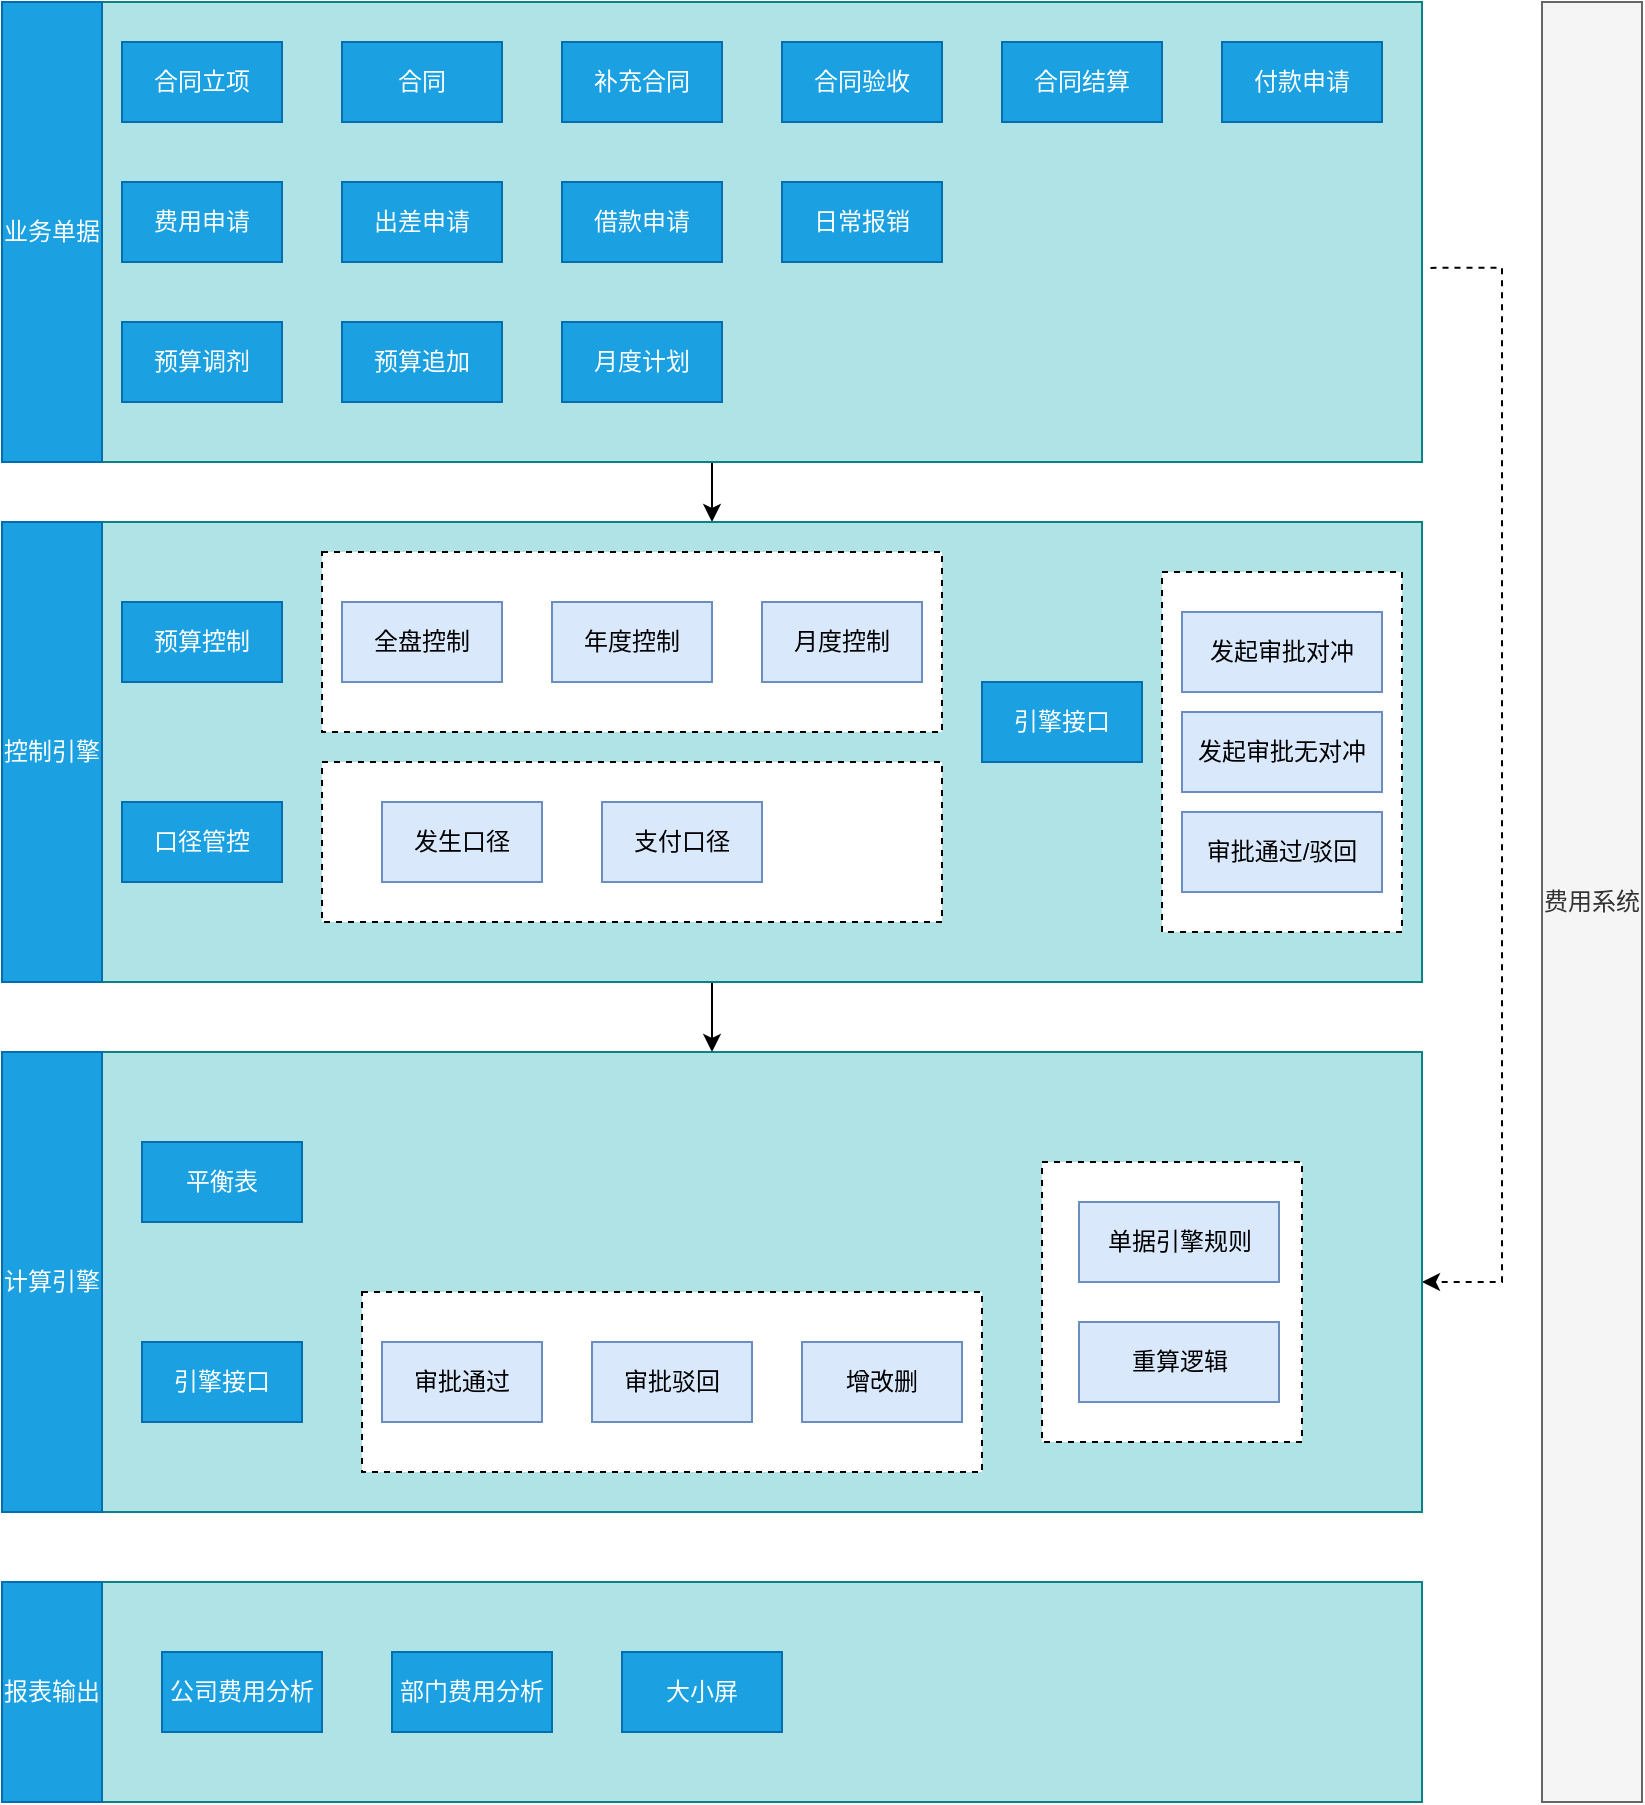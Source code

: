 <mxfile version="17.2.0" type="github" pages="4">
  <diagram id="AD9NcxBlqvP_TzNcRdTW" name="整体系统架构">
    <mxGraphModel dx="1018" dy="713" grid="1" gridSize="10" guides="1" tooltips="1" connect="1" arrows="1" fold="1" page="1" pageScale="1" pageWidth="827" pageHeight="1169" math="0" shadow="0">
      <root>
        <mxCell id="0" />
        <mxCell id="1" parent="0" />
        <mxCell id="tpseUle6IPLXpmietJof-24" style="edgeStyle=orthogonalEdgeStyle;rounded=0;orthogonalLoop=1;jettySize=auto;html=1;" parent="1" source="SQZDWl5lXgqloxnIGq3_-1" target="tpseUle6IPLXpmietJof-3" edge="1">
          <mxGeometry relative="1" as="geometry" />
        </mxCell>
        <mxCell id="tpseUle6IPLXpmietJof-39" style="edgeStyle=orthogonalEdgeStyle;rounded=0;orthogonalLoop=1;jettySize=auto;html=1;entryX=1;entryY=0.5;entryDx=0;entryDy=0;exitX=1.006;exitY=0.578;exitDx=0;exitDy=0;exitPerimeter=0;dashed=1;" parent="1" source="SQZDWl5lXgqloxnIGq3_-1" target="tpseUle6IPLXpmietJof-25" edge="1">
          <mxGeometry relative="1" as="geometry">
            <mxPoint x="780" y="580" as="targetPoint" />
            <Array as="points">
              <mxPoint x="770" y="193" />
              <mxPoint x="770" y="700" />
            </Array>
          </mxGeometry>
        </mxCell>
        <mxCell id="SQZDWl5lXgqloxnIGq3_-1" value="" style="rounded=0;whiteSpace=wrap;html=1;fillColor=#b0e3e6;strokeColor=#0e8088;" parent="1" vertex="1">
          <mxGeometry x="20" y="60" width="710" height="230" as="geometry" />
        </mxCell>
        <mxCell id="SQZDWl5lXgqloxnIGq3_-2" value="业务单据" style="rounded=0;whiteSpace=wrap;html=1;fillColor=#1ba1e2;fontColor=#ffffff;strokeColor=#006EAF;" parent="1" vertex="1">
          <mxGeometry x="20" y="60" width="50" height="230" as="geometry" />
        </mxCell>
        <mxCell id="SQZDWl5lXgqloxnIGq3_-3" value="合同立项" style="rounded=0;whiteSpace=wrap;html=1;fillColor=#1ba1e2;fontColor=#ffffff;strokeColor=#006EAF;" parent="1" vertex="1">
          <mxGeometry x="80" y="80" width="80" height="40" as="geometry" />
        </mxCell>
        <mxCell id="SQZDWl5lXgqloxnIGq3_-4" value="合同" style="rounded=0;whiteSpace=wrap;html=1;fillColor=#1ba1e2;fontColor=#ffffff;strokeColor=#006EAF;" parent="1" vertex="1">
          <mxGeometry x="190" y="80" width="80" height="40" as="geometry" />
        </mxCell>
        <mxCell id="SQZDWl5lXgqloxnIGq3_-5" value="补充合同&lt;span style=&quot;color: rgba(0 , 0 , 0 , 0) ; font-family: monospace ; font-size: 0px&quot;&gt;%3CmxGraphModel%3E%3Croot%3E%3CmxCell%20id%3D%220%22%2F%3E%3CmxCell%20id%3D%221%22%20parent%3D%220%22%2F%3E%3CmxCell%20id%3D%222%22%20value%3D%22%E5%90%88%E5%90%8C%22%20style%3D%22rounded%3D0%3BwhiteSpace%3Dwrap%3Bhtml%3D1%3B%22%20vertex%3D%221%22%20parent%3D%221%22%3E%3CmxGeometry%20x%3D%22190%22%20y%3D%2280%22%20width%3D%2280%22%20height%3D%2240%22%20as%3D%22geometry%22%2F%3E%3C%2FmxCell%3E%3C%2Froot%3E%3C%2FmxGraphModel%3E&lt;/span&gt;" style="rounded=0;whiteSpace=wrap;html=1;fillColor=#1ba1e2;fontColor=#ffffff;strokeColor=#006EAF;" parent="1" vertex="1">
          <mxGeometry x="300" y="80" width="80" height="40" as="geometry" />
        </mxCell>
        <mxCell id="SQZDWl5lXgqloxnIGq3_-6" value="合同验收" style="rounded=0;whiteSpace=wrap;html=1;fillColor=#1ba1e2;fontColor=#ffffff;strokeColor=#006EAF;" parent="1" vertex="1">
          <mxGeometry x="410" y="80" width="80" height="40" as="geometry" />
        </mxCell>
        <mxCell id="SQZDWl5lXgqloxnIGq3_-7" value="合同结算" style="rounded=0;whiteSpace=wrap;html=1;fillColor=#1ba1e2;fontColor=#ffffff;strokeColor=#006EAF;" parent="1" vertex="1">
          <mxGeometry x="520" y="80" width="80" height="40" as="geometry" />
        </mxCell>
        <mxCell id="SQZDWl5lXgqloxnIGq3_-8" value="付款申请" style="rounded=0;whiteSpace=wrap;html=1;fillColor=#1ba1e2;fontColor=#ffffff;strokeColor=#006EAF;" parent="1" vertex="1">
          <mxGeometry x="630" y="80" width="80" height="40" as="geometry" />
        </mxCell>
        <mxCell id="SQZDWl5lXgqloxnIGq3_-9" value="预算调剂" style="rounded=0;whiteSpace=wrap;html=1;fillColor=#1ba1e2;fontColor=#ffffff;strokeColor=#006EAF;" parent="1" vertex="1">
          <mxGeometry x="80" y="220" width="80" height="40" as="geometry" />
        </mxCell>
        <mxCell id="SQZDWl5lXgqloxnIGq3_-10" value="日常报销" style="rounded=0;whiteSpace=wrap;html=1;fillColor=#1ba1e2;fontColor=#ffffff;strokeColor=#006EAF;" parent="1" vertex="1">
          <mxGeometry x="410" y="150" width="80" height="40" as="geometry" />
        </mxCell>
        <mxCell id="SQZDWl5lXgqloxnIGq3_-11" value="借款申请" style="rounded=0;whiteSpace=wrap;html=1;fillColor=#1ba1e2;fontColor=#ffffff;strokeColor=#006EAF;" parent="1" vertex="1">
          <mxGeometry x="300" y="150" width="80" height="40" as="geometry" />
        </mxCell>
        <mxCell id="SQZDWl5lXgqloxnIGq3_-12" value="出差申请" style="rounded=0;whiteSpace=wrap;html=1;fillColor=#1ba1e2;fontColor=#ffffff;strokeColor=#006EAF;" parent="1" vertex="1">
          <mxGeometry x="190" y="150" width="80" height="40" as="geometry" />
        </mxCell>
        <mxCell id="SQZDWl5lXgqloxnIGq3_-13" value="费用申请" style="rounded=0;whiteSpace=wrap;html=1;fillColor=#1ba1e2;fontColor=#ffffff;strokeColor=#006EAF;" parent="1" vertex="1">
          <mxGeometry x="80" y="150" width="80" height="40" as="geometry" />
        </mxCell>
        <mxCell id="tpseUle6IPLXpmietJof-1" value="预算追加" style="rounded=0;whiteSpace=wrap;html=1;fillColor=#1ba1e2;fontColor=#ffffff;strokeColor=#006EAF;" parent="1" vertex="1">
          <mxGeometry x="190" y="220" width="80" height="40" as="geometry" />
        </mxCell>
        <mxCell id="tpseUle6IPLXpmietJof-2" value="月度计划" style="rounded=0;whiteSpace=wrap;html=1;fillColor=#1ba1e2;fontColor=#ffffff;strokeColor=#006EAF;" parent="1" vertex="1">
          <mxGeometry x="300" y="220" width="80" height="40" as="geometry" />
        </mxCell>
        <mxCell id="tpseUle6IPLXpmietJof-26" value="" style="edgeStyle=orthogonalEdgeStyle;rounded=0;orthogonalLoop=1;jettySize=auto;html=1;" parent="1" source="tpseUle6IPLXpmietJof-3" target="tpseUle6IPLXpmietJof-25" edge="1">
          <mxGeometry relative="1" as="geometry" />
        </mxCell>
        <mxCell id="tpseUle6IPLXpmietJof-3" value="" style="rounded=0;whiteSpace=wrap;html=1;fillColor=#b0e3e6;strokeColor=#0e8088;" parent="1" vertex="1">
          <mxGeometry x="20" y="320" width="710" height="230" as="geometry" />
        </mxCell>
        <mxCell id="tpseUle6IPLXpmietJof-4" value="控制引擎" style="rounded=0;whiteSpace=wrap;html=1;fillColor=#1ba1e2;fontColor=#ffffff;strokeColor=#006EAF;" parent="1" vertex="1">
          <mxGeometry x="20" y="320" width="50" height="230" as="geometry" />
        </mxCell>
        <mxCell id="tpseUle6IPLXpmietJof-5" value="预算控制" style="rounded=0;whiteSpace=wrap;html=1;fillColor=#1ba1e2;fontColor=#ffffff;strokeColor=#006EAF;" parent="1" vertex="1">
          <mxGeometry x="80" y="360" width="80" height="40" as="geometry" />
        </mxCell>
        <mxCell id="tpseUle6IPLXpmietJof-11" value="口径管控" style="rounded=0;whiteSpace=wrap;html=1;fillColor=#1ba1e2;fontColor=#ffffff;strokeColor=#006EAF;" parent="1" vertex="1">
          <mxGeometry x="80" y="460" width="80" height="40" as="geometry" />
        </mxCell>
        <mxCell id="tpseUle6IPLXpmietJof-18" value="" style="rounded=0;whiteSpace=wrap;html=1;dashed=1;" parent="1" vertex="1">
          <mxGeometry x="180" y="440" width="310" height="80" as="geometry" />
        </mxCell>
        <mxCell id="tpseUle6IPLXpmietJof-13" value="支付口径" style="rounded=0;whiteSpace=wrap;html=1;fillColor=#dae8fc;strokeColor=#6c8ebf;" parent="1" vertex="1">
          <mxGeometry x="320" y="460" width="80" height="40" as="geometry" />
        </mxCell>
        <mxCell id="tpseUle6IPLXpmietJof-14" value="发生口径" style="rounded=0;whiteSpace=wrap;html=1;fillColor=#dae8fc;strokeColor=#6c8ebf;" parent="1" vertex="1">
          <mxGeometry x="210" y="460" width="80" height="40" as="geometry" />
        </mxCell>
        <mxCell id="tpseUle6IPLXpmietJof-19" value="" style="rounded=0;whiteSpace=wrap;html=1;dashed=1;" parent="1" vertex="1">
          <mxGeometry x="180" y="335" width="310" height="90" as="geometry" />
        </mxCell>
        <mxCell id="tpseUle6IPLXpmietJof-6" value="全盘控制" style="rounded=0;whiteSpace=wrap;html=1;fillColor=#dae8fc;strokeColor=#6c8ebf;" parent="1" vertex="1">
          <mxGeometry x="190" y="360" width="80" height="40" as="geometry" />
        </mxCell>
        <mxCell id="tpseUle6IPLXpmietJof-7" value="年度控制" style="rounded=0;whiteSpace=wrap;html=1;fillColor=#dae8fc;strokeColor=#6c8ebf;" parent="1" vertex="1">
          <mxGeometry x="295" y="360" width="80" height="40" as="geometry" />
        </mxCell>
        <mxCell id="tpseUle6IPLXpmietJof-22" value="" style="rounded=0;whiteSpace=wrap;html=1;dashed=1;" parent="1" vertex="1">
          <mxGeometry x="600" y="345" width="120" height="180" as="geometry" />
        </mxCell>
        <mxCell id="tpseUle6IPLXpmietJof-8" value="月度控制" style="rounded=0;whiteSpace=wrap;html=1;fillColor=#dae8fc;strokeColor=#6c8ebf;" parent="1" vertex="1">
          <mxGeometry x="400" y="360" width="80" height="40" as="geometry" />
        </mxCell>
        <mxCell id="tpseUle6IPLXpmietJof-20" value="审批通过/驳回" style="rounded=0;whiteSpace=wrap;html=1;fillColor=#dae8fc;strokeColor=#6c8ebf;" parent="1" vertex="1">
          <mxGeometry x="610" y="465" width="100" height="40" as="geometry" />
        </mxCell>
        <mxCell id="tpseUle6IPLXpmietJof-21" value="引擎接口" style="rounded=0;whiteSpace=wrap;html=1;fillColor=#1ba1e2;fontColor=#ffffff;strokeColor=#006EAF;" parent="1" vertex="1">
          <mxGeometry x="510" y="400" width="80" height="40" as="geometry" />
        </mxCell>
        <mxCell id="tpseUle6IPLXpmietJof-9" value="发起审批无对冲" style="rounded=0;whiteSpace=wrap;html=1;fillColor=#dae8fc;strokeColor=#6c8ebf;" parent="1" vertex="1">
          <mxGeometry x="610" y="415" width="100" height="40" as="geometry" />
        </mxCell>
        <mxCell id="tpseUle6IPLXpmietJof-10" value="发起审批对冲" style="rounded=0;whiteSpace=wrap;html=1;fillColor=#dae8fc;strokeColor=#6c8ebf;" parent="1" vertex="1">
          <mxGeometry x="610" y="365" width="100" height="40" as="geometry" />
        </mxCell>
        <mxCell id="tpseUle6IPLXpmietJof-25" value="" style="rounded=0;whiteSpace=wrap;html=1;fillColor=#b0e3e6;strokeColor=#0e8088;" parent="1" vertex="1">
          <mxGeometry x="20" y="585" width="710" height="230" as="geometry" />
        </mxCell>
        <mxCell id="tpseUle6IPLXpmietJof-29" value="计算引擎" style="rounded=0;whiteSpace=wrap;html=1;fillColor=#1ba1e2;fontColor=#ffffff;strokeColor=#006EAF;" parent="1" vertex="1">
          <mxGeometry x="20" y="585" width="50" height="230" as="geometry" />
        </mxCell>
        <mxCell id="tpseUle6IPLXpmietJof-30" value="平衡表" style="rounded=0;whiteSpace=wrap;html=1;fillColor=#1ba1e2;fontColor=#ffffff;strokeColor=#006EAF;" parent="1" vertex="1">
          <mxGeometry x="90" y="630" width="80" height="40" as="geometry" />
        </mxCell>
        <mxCell id="tpseUle6IPLXpmietJof-31" value="引擎接口" style="rounded=0;whiteSpace=wrap;html=1;fillColor=#1ba1e2;fontColor=#ffffff;strokeColor=#006EAF;" parent="1" vertex="1">
          <mxGeometry x="90" y="730" width="80" height="40" as="geometry" />
        </mxCell>
        <mxCell id="tpseUle6IPLXpmietJof-32" value="" style="rounded=0;whiteSpace=wrap;html=1;dashed=1;" parent="1" vertex="1">
          <mxGeometry x="200" y="705" width="310" height="90" as="geometry" />
        </mxCell>
        <mxCell id="tpseUle6IPLXpmietJof-33" value="审批通过" style="rounded=0;whiteSpace=wrap;html=1;fillColor=#dae8fc;strokeColor=#6c8ebf;" parent="1" vertex="1">
          <mxGeometry x="210" y="730" width="80" height="40" as="geometry" />
        </mxCell>
        <mxCell id="tpseUle6IPLXpmietJof-34" value="审批驳回" style="rounded=0;whiteSpace=wrap;html=1;fillColor=#dae8fc;strokeColor=#6c8ebf;" parent="1" vertex="1">
          <mxGeometry x="315" y="730" width="80" height="40" as="geometry" />
        </mxCell>
        <mxCell id="tpseUle6IPLXpmietJof-35" value="增改删" style="rounded=0;whiteSpace=wrap;html=1;fillColor=#dae8fc;strokeColor=#6c8ebf;" parent="1" vertex="1">
          <mxGeometry x="420" y="730" width="80" height="40" as="geometry" />
        </mxCell>
        <mxCell id="tpseUle6IPLXpmietJof-36" value="" style="rounded=0;whiteSpace=wrap;html=1;dashed=1;" parent="1" vertex="1">
          <mxGeometry x="540" y="640" width="130" height="140" as="geometry" />
        </mxCell>
        <mxCell id="tpseUle6IPLXpmietJof-37" value="单据引擎规则" style="rounded=0;whiteSpace=wrap;html=1;fillColor=#dae8fc;strokeColor=#6c8ebf;" parent="1" vertex="1">
          <mxGeometry x="558.5" y="660" width="100" height="40" as="geometry" />
        </mxCell>
        <mxCell id="tpseUle6IPLXpmietJof-38" value="重算逻辑" style="rounded=0;whiteSpace=wrap;html=1;fillColor=#dae8fc;strokeColor=#6c8ebf;" parent="1" vertex="1">
          <mxGeometry x="558.5" y="720" width="100" height="40" as="geometry" />
        </mxCell>
        <mxCell id="tpseUle6IPLXpmietJof-40" value="" style="rounded=0;whiteSpace=wrap;html=1;fillColor=#b0e3e6;strokeColor=#0e8088;" parent="1" vertex="1">
          <mxGeometry x="20" y="850" width="710" height="110" as="geometry" />
        </mxCell>
        <mxCell id="tpseUle6IPLXpmietJof-41" value="报表输出" style="rounded=0;whiteSpace=wrap;html=1;fillColor=#1ba1e2;fontColor=#ffffff;strokeColor=#006EAF;" parent="1" vertex="1">
          <mxGeometry x="20" y="850" width="50" height="110" as="geometry" />
        </mxCell>
        <mxCell id="tpseUle6IPLXpmietJof-42" value="公司费用分析" style="rounded=0;whiteSpace=wrap;html=1;fillColor=#1ba1e2;fontColor=#ffffff;strokeColor=#006EAF;" parent="1" vertex="1">
          <mxGeometry x="100" y="885" width="80" height="40" as="geometry" />
        </mxCell>
        <mxCell id="tpseUle6IPLXpmietJof-43" value="部门费用分析" style="rounded=0;whiteSpace=wrap;html=1;fillColor=#1ba1e2;fontColor=#ffffff;strokeColor=#006EAF;" parent="1" vertex="1">
          <mxGeometry x="215" y="885" width="80" height="40" as="geometry" />
        </mxCell>
        <mxCell id="tpseUle6IPLXpmietJof-44" value="大小屏" style="rounded=0;whiteSpace=wrap;html=1;fillColor=#1ba1e2;fontColor=#ffffff;strokeColor=#006EAF;" parent="1" vertex="1">
          <mxGeometry x="330" y="885" width="80" height="40" as="geometry" />
        </mxCell>
        <mxCell id="UVobFqZjILmZVwV3IBxB-1" value="费用系统" style="rounded=0;whiteSpace=wrap;html=1;fontFamily=Helvetica;verticalAlign=middle;fillColor=#f5f5f5;strokeColor=#666666;fontColor=#333333;" vertex="1" parent="1">
          <mxGeometry x="790" y="60" width="50" height="900" as="geometry" />
        </mxCell>
      </root>
    </mxGraphModel>
  </diagram>
  <diagram id="NXPznXpKouywwUXI5nv8" name="计算引擎架构">
    <mxGraphModel dx="1018" dy="713" grid="1" gridSize="10" guides="1" tooltips="1" connect="1" arrows="1" fold="1" page="1" pageScale="1" pageWidth="827" pageHeight="1169" math="0" shadow="0">
      <root>
        <mxCell id="0" />
        <mxCell id="1" parent="0" />
        <mxCell id="dU7Q15LB4x6uNS_ahdMX-1" value="" style="rounded=0;whiteSpace=wrap;html=1;" parent="1" vertex="1">
          <mxGeometry x="70" y="60" width="830" height="90" as="geometry" />
        </mxCell>
        <mxCell id="dU7Q15LB4x6uNS_ahdMX-2" value="规则配置" style="text;html=1;align=center;verticalAlign=middle;resizable=0;points=[];autosize=1;strokeColor=none;fillColor=none;" parent="1" vertex="1">
          <mxGeometry x="70" y="60" width="60" height="20" as="geometry" />
        </mxCell>
        <mxCell id="dU7Q15LB4x6uNS_ahdMX-3" value="发生口径预算" style="rounded=0;whiteSpace=wrap;html=1;" parent="1" vertex="1">
          <mxGeometry x="80" y="90" width="80" height="40" as="geometry" />
        </mxCell>
        <mxCell id="dU7Q15LB4x6uNS_ahdMX-4" value="支付口径预算" style="rounded=0;whiteSpace=wrap;html=1;" parent="1" vertex="1">
          <mxGeometry x="180" y="90" width="80" height="40" as="geometry" />
        </mxCell>
        <mxCell id="dU7Q15LB4x6uNS_ahdMX-5" value="月度预算" style="rounded=0;whiteSpace=wrap;html=1;" parent="1" vertex="1">
          <mxGeometry x="280" y="90" width="80" height="40" as="geometry" />
        </mxCell>
        <mxCell id="dU7Q15LB4x6uNS_ahdMX-6" value="合同" style="rounded=0;whiteSpace=wrap;html=1;" parent="1" vertex="1">
          <mxGeometry x="380" y="90" width="80" height="40" as="geometry" />
        </mxCell>
        <mxCell id="dU7Q15LB4x6uNS_ahdMX-7" value="补充合同" style="rounded=0;whiteSpace=wrap;html=1;" parent="1" vertex="1">
          <mxGeometry x="480" y="90" width="80" height="40" as="geometry" />
        </mxCell>
        <mxCell id="dU7Q15LB4x6uNS_ahdMX-8" value="合同结算" style="rounded=0;whiteSpace=wrap;html=1;" parent="1" vertex="1">
          <mxGeometry x="580" y="90" width="80" height="40" as="geometry" />
        </mxCell>
        <mxCell id="dU7Q15LB4x6uNS_ahdMX-9" value="合同验收" style="rounded=0;whiteSpace=wrap;html=1;" parent="1" vertex="1">
          <mxGeometry x="680" y="90" width="80" height="40" as="geometry" />
        </mxCell>
        <mxCell id="dU7Q15LB4x6uNS_ahdMX-10" value="合同付款申请" style="rounded=0;whiteSpace=wrap;html=1;" parent="1" vertex="1">
          <mxGeometry x="780" y="90" width="80" height="40" as="geometry" />
        </mxCell>
        <mxCell id="dU7Q15LB4x6uNS_ahdMX-11" value="" style="rounded=0;whiteSpace=wrap;html=1;" parent="1" vertex="1">
          <mxGeometry x="70" y="170" width="150" height="570" as="geometry" />
        </mxCell>
        <mxCell id="dU7Q15LB4x6uNS_ahdMX-12" value="单据" style="text;html=1;align=center;verticalAlign=middle;resizable=0;points=[];autosize=1;strokeColor=none;fillColor=none;" parent="1" vertex="1">
          <mxGeometry x="70" y="170" width="40" height="20" as="geometry" />
        </mxCell>
        <mxCell id="dU7Q15LB4x6uNS_ahdMX-13" value="" style="rounded=0;whiteSpace=wrap;html=1;" parent="1" vertex="1">
          <mxGeometry x="300" y="170" width="360" height="570" as="geometry" />
        </mxCell>
        <mxCell id="dU7Q15LB4x6uNS_ahdMX-14" value="" style="rounded=0;whiteSpace=wrap;html=1;" parent="1" vertex="1">
          <mxGeometry x="710" y="170" width="190" height="570" as="geometry" />
        </mxCell>
        <mxCell id="dU7Q15LB4x6uNS_ahdMX-15" value="数据库平衡表" style="text;html=1;align=center;verticalAlign=middle;resizable=0;points=[];autosize=1;strokeColor=none;fillColor=none;" parent="1" vertex="1">
          <mxGeometry x="710" y="170" width="90" height="20" as="geometry" />
        </mxCell>
        <mxCell id="dU7Q15LB4x6uNS_ahdMX-16" value="计算引擎" style="text;html=1;align=center;verticalAlign=middle;resizable=0;points=[];autosize=1;strokeColor=none;fillColor=none;" parent="1" vertex="1">
          <mxGeometry x="300" y="170" width="60" height="20" as="geometry" />
        </mxCell>
        <mxCell id="dU7Q15LB4x6uNS_ahdMX-17" value="发生口径预算" style="rounded=0;whiteSpace=wrap;html=1;" parent="1" vertex="1">
          <mxGeometry x="90" y="210" width="80" height="40" as="geometry" />
        </mxCell>
        <mxCell id="dU7Q15LB4x6uNS_ahdMX-18" value="支付口径预算" style="rounded=0;whiteSpace=wrap;html=1;" parent="1" vertex="1">
          <mxGeometry x="90" y="270" width="80" height="40" as="geometry" />
        </mxCell>
        <mxCell id="dU7Q15LB4x6uNS_ahdMX-19" value="月度预算" style="rounded=0;whiteSpace=wrap;html=1;" parent="1" vertex="1">
          <mxGeometry x="90" y="330" width="80" height="40" as="geometry" />
        </mxCell>
        <mxCell id="dU7Q15LB4x6uNS_ahdMX-20" value="合同" style="rounded=0;whiteSpace=wrap;html=1;" parent="1" vertex="1">
          <mxGeometry x="90" y="390" width="80" height="40" as="geometry" />
        </mxCell>
        <mxCell id="dU7Q15LB4x6uNS_ahdMX-21" value="补充合同" style="rounded=0;whiteSpace=wrap;html=1;" parent="1" vertex="1">
          <mxGeometry x="90" y="450" width="80" height="40" as="geometry" />
        </mxCell>
        <mxCell id="dU7Q15LB4x6uNS_ahdMX-22" value="合同结算" style="rounded=0;whiteSpace=wrap;html=1;" parent="1" vertex="1">
          <mxGeometry x="90" y="510" width="80" height="40" as="geometry" />
        </mxCell>
        <mxCell id="dU7Q15LB4x6uNS_ahdMX-23" value="合同验收" style="rounded=0;whiteSpace=wrap;html=1;" parent="1" vertex="1">
          <mxGeometry x="90" y="570" width="80" height="40" as="geometry" />
        </mxCell>
        <mxCell id="dU7Q15LB4x6uNS_ahdMX-24" value="合同付款申请" style="rounded=0;whiteSpace=wrap;html=1;" parent="1" vertex="1">
          <mxGeometry x="90" y="630" width="80" height="40" as="geometry" />
        </mxCell>
        <mxCell id="dU7Q15LB4x6uNS_ahdMX-25" value="合同付款登记" style="rounded=0;whiteSpace=wrap;html=1;" parent="1" vertex="1">
          <mxGeometry x="90" y="680" width="80" height="40" as="geometry" />
        </mxCell>
        <mxCell id="dU7Q15LB4x6uNS_ahdMX-26" value="" style="html=1;shadow=0;dashed=0;align=center;verticalAlign=middle;shape=mxgraph.arrows2.arrow;dy=0.67;dx=35;notch=0;" parent="1" vertex="1">
          <mxGeometry x="230" y="400" width="60" height="60" as="geometry" />
        </mxCell>
        <mxCell id="dU7Q15LB4x6uNS_ahdMX-27" value="引擎规则解析器" style="rounded=0;whiteSpace=wrap;html=1;" parent="1" vertex="1">
          <mxGeometry x="315" y="210" width="330" height="40" as="geometry" />
        </mxCell>
        <mxCell id="dU7Q15LB4x6uNS_ahdMX-28" value="" style="rounded=0;whiteSpace=wrap;html=1;" parent="1" vertex="1">
          <mxGeometry x="315" y="290" width="135" height="335" as="geometry" />
        </mxCell>
        <mxCell id="dU7Q15LB4x6uNS_ahdMX-29" value="" style="rounded=0;whiteSpace=wrap;html=1;" parent="1" vertex="1">
          <mxGeometry x="500" y="290" width="145" height="320" as="geometry" />
        </mxCell>
        <mxCell id="dU7Q15LB4x6uNS_ahdMX-30" value="新增" style="rounded=0;whiteSpace=wrap;html=1;" parent="1" vertex="1">
          <mxGeometry x="340" y="325" width="80" height="40" as="geometry" />
        </mxCell>
        <mxCell id="dU7Q15LB4x6uNS_ahdMX-31" value="删除" style="rounded=0;whiteSpace=wrap;html=1;" parent="1" vertex="1">
          <mxGeometry x="340" y="375" width="80" height="40" as="geometry" />
        </mxCell>
        <mxCell id="dU7Q15LB4x6uNS_ahdMX-32" value="修改" style="rounded=0;whiteSpace=wrap;html=1;" parent="1" vertex="1">
          <mxGeometry x="340" y="425" width="80" height="40" as="geometry" />
        </mxCell>
        <mxCell id="dU7Q15LB4x6uNS_ahdMX-33" value="提交审批" style="rounded=0;whiteSpace=wrap;html=1;" parent="1" vertex="1">
          <mxGeometry x="340" y="475" width="80" height="40" as="geometry" />
        </mxCell>
        <mxCell id="dU7Q15LB4x6uNS_ahdMX-34" value="审批通过" style="rounded=0;whiteSpace=wrap;html=1;" parent="1" vertex="1">
          <mxGeometry x="340" y="525" width="80" height="40" as="geometry" />
        </mxCell>
        <mxCell id="dU7Q15LB4x6uNS_ahdMX-35" value="驳回" style="rounded=0;whiteSpace=wrap;html=1;" parent="1" vertex="1">
          <mxGeometry x="340" y="579.5" width="80" height="40" as="geometry" />
        </mxCell>
        <mxCell id="dU7Q15LB4x6uNS_ahdMX-36" value="引擎场景接口" style="text;html=1;strokeColor=none;fillColor=none;align=center;verticalAlign=middle;whiteSpace=wrap;rounded=0;" parent="1" vertex="1">
          <mxGeometry x="335" y="290" width="95" height="30" as="geometry" />
        </mxCell>
        <mxCell id="dU7Q15LB4x6uNS_ahdMX-37" value="计算引擎内部计算" style="text;html=1;align=center;verticalAlign=middle;resizable=0;points=[];autosize=1;strokeColor=none;fillColor=none;" parent="1" vertex="1">
          <mxGeometry x="520" y="295" width="110" height="20" as="geometry" />
        </mxCell>
        <mxCell id="dU7Q15LB4x6uNS_ahdMX-38" value="筛选器" style="rounded=0;whiteSpace=wrap;html=1;" parent="1" vertex="1">
          <mxGeometry x="535" y="330" width="80" height="40" as="geometry" />
        </mxCell>
        <mxCell id="dU7Q15LB4x6uNS_ahdMX-39" value="过滤器" style="rounded=0;whiteSpace=wrap;html=1;" parent="1" vertex="1">
          <mxGeometry x="535" y="385" width="80" height="40" as="geometry" />
        </mxCell>
        <mxCell id="dU7Q15LB4x6uNS_ahdMX-40" value="起算器" style="rounded=0;whiteSpace=wrap;html=1;" parent="1" vertex="1">
          <mxGeometry x="535" y="437.5" width="80" height="40" as="geometry" />
        </mxCell>
        <mxCell id="dU7Q15LB4x6uNS_ahdMX-41" value="变更日志" style="rounded=0;whiteSpace=wrap;html=1;" parent="1" vertex="1">
          <mxGeometry x="535" y="490" width="80" height="40" as="geometry" />
        </mxCell>
        <mxCell id="9kxU80bmXjaGBVUX9RRN-1" value="发生口径预算金额" style="rounded=0;whiteSpace=wrap;html=1;" vertex="1" parent="1">
          <mxGeometry x="730" y="210" width="150" height="40" as="geometry" />
        </mxCell>
        <mxCell id="9kxU80bmXjaGBVUX9RRN-2" value="支付口径预算金额" style="rounded=0;whiteSpace=wrap;html=1;" vertex="1" parent="1">
          <mxGeometry x="730" y="270" width="150" height="40" as="geometry" />
        </mxCell>
        <mxCell id="9kxU80bmXjaGBVUX9RRN-3" value="月度预算金额" style="rounded=0;whiteSpace=wrap;html=1;" vertex="1" parent="1">
          <mxGeometry x="730" y="335" width="150" height="40" as="geometry" />
        </mxCell>
        <mxCell id="9kxU80bmXjaGBVUX9RRN-4" value="合同金额" style="rounded=0;whiteSpace=wrap;html=1;" vertex="1" parent="1">
          <mxGeometry x="730" y="397.5" width="150" height="40" as="geometry" />
        </mxCell>
        <mxCell id="9kxU80bmXjaGBVUX9RRN-5" value="补充合同金额" style="rounded=0;whiteSpace=wrap;html=1;" vertex="1" parent="1">
          <mxGeometry x="730" y="460" width="150" height="40" as="geometry" />
        </mxCell>
        <mxCell id="9kxU80bmXjaGBVUX9RRN-6" value="合同结算金额" style="rounded=0;whiteSpace=wrap;html=1;" vertex="1" parent="1">
          <mxGeometry x="730" y="525" width="150" height="40" as="geometry" />
        </mxCell>
        <mxCell id="9kxU80bmXjaGBVUX9RRN-7" value="合同验收金额" style="rounded=0;whiteSpace=wrap;html=1;" vertex="1" parent="1">
          <mxGeometry x="730" y="579.5" width="150" height="40" as="geometry" />
        </mxCell>
        <mxCell id="9kxU80bmXjaGBVUX9RRN-8" value="合同付款申请金额" style="rounded=0;whiteSpace=wrap;html=1;" vertex="1" parent="1">
          <mxGeometry x="730" y="640" width="150" height="40" as="geometry" />
        </mxCell>
        <mxCell id="9kxU80bmXjaGBVUX9RRN-9" value="合同付款登记金额" style="rounded=0;whiteSpace=wrap;html=1;" vertex="1" parent="1">
          <mxGeometry x="730" y="690" width="150" height="40" as="geometry" />
        </mxCell>
        <mxCell id="9kxU80bmXjaGBVUX9RRN-11" value="" style="html=1;shadow=0;dashed=0;align=center;verticalAlign=middle;shape=mxgraph.arrows2.arrow;dy=0.69;dx=25;notch=0;" vertex="1" parent="1">
          <mxGeometry x="660" y="397.5" width="50" height="62.5" as="geometry" />
        </mxCell>
        <mxCell id="9kxU80bmXjaGBVUX9RRN-12" value="" style="shape=singleArrow;direction=south;whiteSpace=wrap;html=1;arrowWidth=0.267;arrowSize=0.5;" vertex="1" parent="1">
          <mxGeometry x="450" y="255" width="60" height="40" as="geometry" />
        </mxCell>
        <mxCell id="9kxU80bmXjaGBVUX9RRN-13" value="" style="rounded=0;whiteSpace=wrap;html=1;" vertex="1" parent="1">
          <mxGeometry x="70" y="800" width="830" height="90" as="geometry" />
        </mxCell>
        <mxCell id="9kxU80bmXjaGBVUX9RRN-14" value="" style="shape=singleArrow;direction=north;whiteSpace=wrap;html=1;arrowWidth=0.275;arrowSize=0.533;" vertex="1" parent="1">
          <mxGeometry x="440" y="750" width="70" height="40" as="geometry" />
        </mxCell>
        <mxCell id="9kxU80bmXjaGBVUX9RRN-15" value="发生口径预算" style="rounded=0;whiteSpace=wrap;html=1;" vertex="1" parent="1">
          <mxGeometry x="80" y="830" width="80" height="40" as="geometry" />
        </mxCell>
        <mxCell id="9kxU80bmXjaGBVUX9RRN-16" value="重算接口实现" style="text;html=1;align=center;verticalAlign=middle;resizable=0;points=[];autosize=1;strokeColor=none;fillColor=none;" vertex="1" parent="1">
          <mxGeometry x="75" y="800" width="90" height="20" as="geometry" />
        </mxCell>
        <mxCell id="9kxU80bmXjaGBVUX9RRN-17" value="支付口径预算" style="rounded=0;whiteSpace=wrap;html=1;" vertex="1" parent="1">
          <mxGeometry x="170" y="830" width="80" height="40" as="geometry" />
        </mxCell>
        <mxCell id="9kxU80bmXjaGBVUX9RRN-18" value="月度预算" style="rounded=0;whiteSpace=wrap;html=1;" vertex="1" parent="1">
          <mxGeometry x="260" y="830" width="80" height="40" as="geometry" />
        </mxCell>
        <mxCell id="9kxU80bmXjaGBVUX9RRN-19" value="合同" style="rounded=0;whiteSpace=wrap;html=1;" vertex="1" parent="1">
          <mxGeometry x="350" y="830" width="80" height="40" as="geometry" />
        </mxCell>
        <mxCell id="9kxU80bmXjaGBVUX9RRN-20" value="补充合同" style="rounded=0;whiteSpace=wrap;html=1;" vertex="1" parent="1">
          <mxGeometry x="440" y="830" width="80" height="40" as="geometry" />
        </mxCell>
        <mxCell id="9kxU80bmXjaGBVUX9RRN-21" value="合同结算" style="rounded=0;whiteSpace=wrap;html=1;" vertex="1" parent="1">
          <mxGeometry x="535" y="830" width="80" height="40" as="geometry" />
        </mxCell>
        <mxCell id="9kxU80bmXjaGBVUX9RRN-22" value="合同验收" style="rounded=0;whiteSpace=wrap;html=1;" vertex="1" parent="1">
          <mxGeometry x="630" y="830" width="80" height="40" as="geometry" />
        </mxCell>
        <mxCell id="9kxU80bmXjaGBVUX9RRN-23" value="合同付款申请" style="rounded=0;whiteSpace=wrap;html=1;" vertex="1" parent="1">
          <mxGeometry x="730" y="830" width="80" height="40" as="geometry" />
        </mxCell>
      </root>
    </mxGraphModel>
  </diagram>
  <diagram id="JurmUvlEdj0gd2FFTnPN" name="单据控制流程">
    <mxGraphModel dx="1018" dy="713" grid="1" gridSize="10" guides="1" tooltips="1" connect="1" arrows="1" fold="1" page="1" pageScale="1" pageWidth="827" pageHeight="1169" math="0" shadow="0">
      <root>
        <mxCell id="0" />
        <mxCell id="1" parent="0" />
        <mxCell id="tnhKYfpki4zPw7n2Ftn_-1" value="" style="rounded=0;whiteSpace=wrap;html=1;" vertex="1" parent="1">
          <mxGeometry x="40" y="40" width="1080" height="600" as="geometry" />
        </mxCell>
        <mxCell id="tnhKYfpki4zPw7n2Ftn_-2" value="单据流程" style="rounded=0;whiteSpace=wrap;html=1;" vertex="1" parent="1">
          <mxGeometry x="40" y="40" width="1080" height="30" as="geometry" />
        </mxCell>
        <mxCell id="tnhKYfpki4zPw7n2Ftn_-3" value="" style="rounded=0;whiteSpace=wrap;html=1;" vertex="1" parent="1">
          <mxGeometry x="40" y="70" width="190" height="570" as="geometry" />
        </mxCell>
        <mxCell id="tnhKYfpki4zPw7n2Ftn_-4" value="合同/报销编辑页面" style="rounded=0;whiteSpace=wrap;html=1;" vertex="1" parent="1">
          <mxGeometry x="40" y="70" width="190" height="30" as="geometry" />
        </mxCell>
        <mxCell id="tnhKYfpki4zPw7n2Ftn_-5" value="" style="rounded=0;whiteSpace=wrap;html=1;" vertex="1" parent="1">
          <mxGeometry x="230" y="70" width="190" height="570" as="geometry" />
        </mxCell>
        <mxCell id="tnhKYfpki4zPw7n2Ftn_-6" value="应用服务" style="rounded=0;whiteSpace=wrap;html=1;" vertex="1" parent="1">
          <mxGeometry x="230" y="70" width="190" height="30" as="geometry" />
        </mxCell>
        <mxCell id="tnhKYfpki4zPw7n2Ftn_-7" value="" style="rounded=0;whiteSpace=wrap;html=1;" vertex="1" parent="1">
          <mxGeometry x="420" y="70" width="190" height="570" as="geometry" />
        </mxCell>
        <mxCell id="tnhKYfpki4zPw7n2Ftn_-8" value="计算引擎" style="rounded=0;whiteSpace=wrap;html=1;" vertex="1" parent="1">
          <mxGeometry x="420" y="70" width="190" height="30" as="geometry" />
        </mxCell>
        <mxCell id="tnhKYfpki4zPw7n2Ftn_-9" value="预警强控" style="rounded=0;whiteSpace=wrap;html=1;" vertex="1" parent="1">
          <mxGeometry x="610" y="70" width="510" height="30" as="geometry" />
        </mxCell>
        <mxCell id="tnhKYfpki4zPw7n2Ftn_-11" style="edgeStyle=orthogonalEdgeStyle;rounded=0;orthogonalLoop=1;jettySize=auto;html=1;" edge="1" parent="1" source="tnhKYfpki4zPw7n2Ftn_-10" target="tnhKYfpki4zPw7n2Ftn_-13">
          <mxGeometry relative="1" as="geometry" />
        </mxCell>
        <mxCell id="tnhKYfpki4zPw7n2Ftn_-10" value="提交审批" style="rounded=0;whiteSpace=wrap;html=1;" vertex="1" parent="1">
          <mxGeometry x="90" y="130" width="90" height="40" as="geometry" />
        </mxCell>
        <mxCell id="tnhKYfpki4zPw7n2Ftn_-16" value="" style="edgeStyle=orthogonalEdgeStyle;rounded=0;orthogonalLoop=1;jettySize=auto;html=1;" edge="1" parent="1" source="tnhKYfpki4zPw7n2Ftn_-13" target="tnhKYfpki4zPw7n2Ftn_-15">
          <mxGeometry relative="1" as="geometry" />
        </mxCell>
        <mxCell id="tnhKYfpki4zPw7n2Ftn_-13" value="发起审批校验" style="rounded=0;whiteSpace=wrap;html=1;" vertex="1" parent="1">
          <mxGeometry x="270" y="130" width="90" height="40" as="geometry" />
        </mxCell>
        <mxCell id="tnhKYfpki4zPw7n2Ftn_-18" value="" style="edgeStyle=orthogonalEdgeStyle;rounded=0;orthogonalLoop=1;jettySize=auto;html=1;" edge="1" parent="1" source="tnhKYfpki4zPw7n2Ftn_-15" target="tnhKYfpki4zPw7n2Ftn_-17">
          <mxGeometry relative="1" as="geometry" />
        </mxCell>
        <mxCell id="tnhKYfpki4zPw7n2Ftn_-19" value="是" style="edgeLabel;html=1;align=center;verticalAlign=middle;resizable=0;points=[];" vertex="1" connectable="0" parent="tnhKYfpki4zPw7n2Ftn_-18">
          <mxGeometry x="-0.298" y="3" relative="1" as="geometry">
            <mxPoint x="1" as="offset" />
          </mxGeometry>
        </mxCell>
        <mxCell id="tnhKYfpki4zPw7n2Ftn_-22" style="edgeStyle=orthogonalEdgeStyle;rounded=0;orthogonalLoop=1;jettySize=auto;html=1;entryX=0;entryY=0.5;entryDx=0;entryDy=0;" edge="1" parent="1" source="tnhKYfpki4zPw7n2Ftn_-15" target="tnhKYfpki4zPw7n2Ftn_-20">
          <mxGeometry relative="1" as="geometry">
            <Array as="points">
              <mxPoint x="315" y="323" />
              <mxPoint x="501" y="323" />
            </Array>
          </mxGeometry>
        </mxCell>
        <mxCell id="tnhKYfpki4zPw7n2Ftn_-23" value="否" style="edgeLabel;html=1;align=center;verticalAlign=middle;resizable=0;points=[];" vertex="1" connectable="0" parent="tnhKYfpki4zPw7n2Ftn_-22">
          <mxGeometry x="-0.508" y="1" relative="1" as="geometry">
            <mxPoint x="25" y="1" as="offset" />
          </mxGeometry>
        </mxCell>
        <mxCell id="tnhKYfpki4zPw7n2Ftn_-15" value="对冲" style="rhombus;whiteSpace=wrap;html=1;rounded=0;" vertex="1" parent="1">
          <mxGeometry x="277.5" y="230" width="75" height="50" as="geometry" />
        </mxCell>
        <mxCell id="tnhKYfpki4zPw7n2Ftn_-21" value="" style="edgeStyle=orthogonalEdgeStyle;rounded=0;orthogonalLoop=1;jettySize=auto;html=1;" edge="1" parent="1" source="tnhKYfpki4zPw7n2Ftn_-17" target="tnhKYfpki4zPw7n2Ftn_-20">
          <mxGeometry relative="1" as="geometry" />
        </mxCell>
        <mxCell id="tnhKYfpki4zPw7n2Ftn_-17" value="对冲单据进平衡表" style="whiteSpace=wrap;html=1;rounded=0;" vertex="1" parent="1">
          <mxGeometry x="465" y="232.5" width="100" height="45" as="geometry" />
        </mxCell>
        <mxCell id="tnhKYfpki4zPw7n2Ftn_-40" value="" style="edgeStyle=orthogonalEdgeStyle;rounded=0;orthogonalLoop=1;jettySize=auto;html=1;" edge="1" parent="1" source="tnhKYfpki4zPw7n2Ftn_-20" target="tnhKYfpki4zPw7n2Ftn_-39">
          <mxGeometry relative="1" as="geometry" />
        </mxCell>
        <mxCell id="tnhKYfpki4zPw7n2Ftn_-20" value="预警强控" style="whiteSpace=wrap;html=1;rounded=0;" vertex="1" parent="1">
          <mxGeometry x="650" y="300" width="85" height="45" as="geometry" />
        </mxCell>
        <mxCell id="tnhKYfpki4zPw7n2Ftn_-24" value="" style="rounded=0;whiteSpace=wrap;html=1;" vertex="1" parent="1">
          <mxGeometry x="640" y="130" width="470" height="90" as="geometry" />
        </mxCell>
        <mxCell id="tnhKYfpki4zPw7n2Ftn_-25" value="基础数据" style="text;html=1;align=center;verticalAlign=middle;resizable=0;points=[];autosize=1;strokeColor=none;fillColor=none;" vertex="1" parent="1">
          <mxGeometry x="650" y="140" width="60" height="20" as="geometry" />
        </mxCell>
        <mxCell id="tnhKYfpki4zPw7n2Ftn_-26" value="单据口径配置" style="whiteSpace=wrap;html=1;rounded=0;" vertex="1" parent="1">
          <mxGeometry x="650" y="160" width="85" height="45" as="geometry" />
        </mxCell>
        <mxCell id="tnhKYfpki4zPw7n2Ftn_-27" value="财年信息" style="whiteSpace=wrap;html=1;rounded=0;" vertex="1" parent="1">
          <mxGeometry x="750" y="160" width="85" height="45" as="geometry" />
        </mxCell>
        <mxCell id="tnhKYfpki4zPw7n2Ftn_-28" value="科目信息" style="whiteSpace=wrap;html=1;rounded=0;" vertex="1" parent="1">
          <mxGeometry x="870" y="160" width="85" height="45" as="geometry" />
        </mxCell>
        <mxCell id="tnhKYfpki4zPw7n2Ftn_-29" value="主体信息" style="whiteSpace=wrap;html=1;rounded=0;" vertex="1" parent="1">
          <mxGeometry x="1000" y="160" width="85" height="45" as="geometry" />
        </mxCell>
        <mxCell id="tnhKYfpki4zPw7n2Ftn_-30" value="" style="rounded=0;whiteSpace=wrap;html=1;" vertex="1" parent="1">
          <mxGeometry x="780" y="260" width="330" height="80" as="geometry" />
        </mxCell>
        <mxCell id="tnhKYfpki4zPw7n2Ftn_-31" value="控制方式" style="text;html=1;align=center;verticalAlign=middle;resizable=0;points=[];autosize=1;strokeColor=none;fillColor=none;" vertex="1" parent="1">
          <mxGeometry x="780" y="260" width="60" height="20" as="geometry" />
        </mxCell>
        <mxCell id="tnhKYfpki4zPw7n2Ftn_-32" value="主体控制方式" style="whiteSpace=wrap;html=1;rounded=0;" vertex="1" parent="1">
          <mxGeometry x="810" y="280" width="85" height="45" as="geometry" />
        </mxCell>
        <mxCell id="tnhKYfpki4zPw7n2Ftn_-33" value="科目控制发式" style="whiteSpace=wrap;html=1;rounded=0;" vertex="1" parent="1">
          <mxGeometry x="930" y="280" width="85" height="45" as="geometry" />
        </mxCell>
        <mxCell id="tnhKYfpki4zPw7n2Ftn_-34" value="" style="rounded=0;whiteSpace=wrap;html=1;" vertex="1" parent="1">
          <mxGeometry x="780" y="390" width="330" height="80" as="geometry" />
        </mxCell>
        <mxCell id="tnhKYfpki4zPw7n2Ftn_-35" value="控制器" style="text;html=1;align=center;verticalAlign=middle;resizable=0;points=[];autosize=1;strokeColor=none;fillColor=none;" vertex="1" parent="1">
          <mxGeometry x="785" y="390" width="50" height="20" as="geometry" />
        </mxCell>
        <mxCell id="tnhKYfpki4zPw7n2Ftn_-36" value="全盘控制" style="whiteSpace=wrap;html=1;rounded=0;" vertex="1" parent="1">
          <mxGeometry x="790" y="410" width="85" height="45" as="geometry" />
        </mxCell>
        <mxCell id="tnhKYfpki4zPw7n2Ftn_-37" value="年度控制&lt;span style=&quot;color: rgba(0 , 0 , 0 , 0) ; font-family: monospace ; font-size: 0px&quot;&gt;%3CmxGraphModel%3E%3Croot%3E%3CmxCell%20id%3D%220%22%2F%3E%3CmxCell%20id%3D%221%22%20parent%3D%220%22%2F%3E%3CmxCell%20id%3D%222%22%20value%3D%22%22%20style%3D%22rounded%3D0%3BwhiteSpace%3Dwrap%3Bhtml%3D1%3B%22%20vertex%3D%221%22%20parent%3D%221%22%3E%3CmxGeometry%20x%3D%22780%22%20y%3D%22260%22%20width%3D%22330%22%20height%3D%2280%22%20as%3D%22geometry%22%2F%3E%3C%2FmxCell%3E%3CmxCell%20id%3D%223%22%20value%3D%22%E6%8E%A7%E5%88%B6%E6%96%B9%E5%BC%8F%22%20style%3D%22text%3Bhtml%3D1%3Balign%3Dcenter%3BverticalAlign%3Dmiddle%3Bresizable%3D0%3Bpoints%3D%5B%5D%3Bautosize%3D1%3BstrokeColor%3Dnone%3BfillColor%3Dnone%3B%22%20vertex%3D%221%22%20parent%3D%221%22%3E%3CmxGeometry%20x%3D%22780%22%20y%3D%22260%22%20width%3D%2260%22%20height%3D%2220%22%20as%3D%22geometry%22%2F%3E%3C%2FmxCell%3E%3CmxCell%20id%3D%224%22%20value%3D%22%E4%B8%BB%E4%BD%93%E6%8E%A7%E5%88%B6%E6%96%B9%E5%BC%8F%22%20style%3D%22whiteSpace%3Dwrap%3Bhtml%3D1%3Brounded%3D0%3B%22%20vertex%3D%221%22%20parent%3D%221%22%3E%3CmxGeometry%20x%3D%22810%22%20y%3D%22280%22%20width%3D%2285%22%20height%3D%2245%22%20as%3D%22geometry%22%2F%3E%3C%2FmxCell%3E%3CmxCell%20id%3D%225%22%20value%3D%22%E7%A7%91%E7%9B%AE%E6%8E%A7%E5%88%B6%E5%8F%91%E5%BC%8F%22%20style%3D%22whiteSpace%3Dwrap%3Bhtml%3D1%3Brounded%3D0%3B%22%20vertex%3D%221%22%20parent%3D%221%22%3E%3CmxGeometry%20x%3D%22930%22%20y%3D%22280%22%20width%3D%2285%22%20height%3D%2245%22%20as%3D%22geometry%22%2F%3E%3C%2FmxCell%3E%3C%2Froot%3E%3C%2FmxGraphModel%3E&lt;/span&gt;" style="whiteSpace=wrap;html=1;rounded=0;" vertex="1" parent="1">
          <mxGeometry x="902.5" y="407.5" width="85" height="45" as="geometry" />
        </mxCell>
        <mxCell id="tnhKYfpki4zPw7n2Ftn_-38" value="月度控制&lt;span style=&quot;color: rgba(0 , 0 , 0 , 0) ; font-family: monospace ; font-size: 0px&quot;&gt;%3CmxGraphModel%3E%3Croot%3E%3CmxCell%20id%3D%220%22%2F%3E%3CmxCell%20id%3D%221%22%20parent%3D%220%22%2F%3E%3CmxCell%20id%3D%222%22%20value%3D%22%22%20style%3D%22rounded%3D0%3BwhiteSpace%3Dwrap%3Bhtml%3D1%3B%22%20vertex%3D%221%22%20parent%3D%221%22%3E%3CmxGeometry%20x%3D%22780%22%20y%3D%22260%22%20width%3D%22330%22%20height%3D%2280%22%20as%3D%22geometry%22%2F%3E%3C%2FmxCell%3E%3CmxCell%20id%3D%223%22%20value%3D%22%E6%8E%A7%E5%88%B6%E6%96%B9%E5%BC%8F%22%20style%3D%22text%3Bhtml%3D1%3Balign%3Dcenter%3BverticalAlign%3Dmiddle%3Bresizable%3D0%3Bpoints%3D%5B%5D%3Bautosize%3D1%3BstrokeColor%3Dnone%3BfillColor%3Dnone%3B%22%20vertex%3D%221%22%20parent%3D%221%22%3E%3CmxGeometry%20x%3D%22780%22%20y%3D%22260%22%20width%3D%2260%22%20height%3D%2220%22%20as%3D%22geometry%22%2F%3E%3C%2FmxCell%3E%3CmxCell%20id%3D%224%22%20value%3D%22%E4%B8%BB%E4%BD%93%E6%8E%A7%E5%88%B6%E6%96%B9%E5%BC%8F%22%20style%3D%22whiteSpace%3Dwrap%3Bhtml%3D1%3Brounded%3D0%3B%22%20vertex%3D%221%22%20parent%3D%221%22%3E%3CmxGeometry%20x%3D%22810%22%20y%3D%22280%22%20width%3D%2285%22%20height%3D%2245%22%20as%3D%22geometry%22%2F%3E%3C%2FmxCell%3E%3CmxCell%20id%3D%225%22%20value%3D%22%E7%A7%91%E7%9B%AE%E6%8E%A7%E5%88%B6%E5%8F%91%E5%BC%8F%22%20style%3D%22whiteSpace%3Dwrap%3Bhtml%3D1%3Brounded%3D0%3B%22%20vertex%3D%221%22%20parent%3D%221%22%3E%3CmxGeometry%20x%3D%22930%22%20y%3D%22280%22%20width%3D%2285%22%20height%3D%2245%22%20as%3D%22geometry%22%2F%3E%3C%2FmxCell%3E%3C%2Froot%3E%3C%2FmxGraphModel%3E&lt;/span&gt;" style="whiteSpace=wrap;html=1;rounded=0;" vertex="1" parent="1">
          <mxGeometry x="1015" y="407.5" width="85" height="45" as="geometry" />
        </mxCell>
        <mxCell id="tnhKYfpki4zPw7n2Ftn_-42" style="edgeStyle=orthogonalEdgeStyle;rounded=0;orthogonalLoop=1;jettySize=auto;html=1;entryX=1;entryY=0.5;entryDx=0;entryDy=0;entryPerimeter=0;" edge="1" parent="1" source="tnhKYfpki4zPw7n2Ftn_-39" target="tnhKYfpki4zPw7n2Ftn_-41">
          <mxGeometry relative="1" as="geometry" />
        </mxCell>
        <mxCell id="tnhKYfpki4zPw7n2Ftn_-43" value="触发强控" style="edgeLabel;html=1;align=center;verticalAlign=middle;resizable=0;points=[];" vertex="1" connectable="0" parent="tnhKYfpki4zPw7n2Ftn_-42">
          <mxGeometry x="-0.575" y="-1" relative="1" as="geometry">
            <mxPoint x="-21" y="1" as="offset" />
          </mxGeometry>
        </mxCell>
        <mxCell id="tnhKYfpki4zPw7n2Ftn_-45" value="" style="edgeStyle=orthogonalEdgeStyle;rounded=0;orthogonalLoop=1;jettySize=auto;html=1;entryX=1;entryY=0.5;entryDx=0;entryDy=0;" edge="1" parent="1" source="tnhKYfpki4zPw7n2Ftn_-39" target="tnhKYfpki4zPw7n2Ftn_-44">
          <mxGeometry relative="1" as="geometry">
            <Array as="points">
              <mxPoint x="693" y="510" />
            </Array>
          </mxGeometry>
        </mxCell>
        <mxCell id="tnhKYfpki4zPw7n2Ftn_-46" value="无强控" style="edgeLabel;html=1;align=center;verticalAlign=middle;resizable=0;points=[];" vertex="1" connectable="0" parent="tnhKYfpki4zPw7n2Ftn_-45">
          <mxGeometry x="0.077" y="5" relative="1" as="geometry">
            <mxPoint x="-6" y="-5" as="offset" />
          </mxGeometry>
        </mxCell>
        <mxCell id="tnhKYfpki4zPw7n2Ftn_-39" value="强控" style="rhombus;whiteSpace=wrap;html=1;rounded=0;" vertex="1" parent="1">
          <mxGeometry x="653.75" y="407.5" width="77.5" height="62.5" as="geometry" />
        </mxCell>
        <mxCell id="tnhKYfpki4zPw7n2Ftn_-41" value="结束" style="strokeWidth=2;html=1;shape=mxgraph.flowchart.terminator;whiteSpace=wrap;" vertex="1" parent="1">
          <mxGeometry x="85" y="418.75" width="85" height="40" as="geometry" />
        </mxCell>
        <mxCell id="tnhKYfpki4zPw7n2Ftn_-48" value="" style="edgeStyle=orthogonalEdgeStyle;rounded=0;orthogonalLoop=1;jettySize=auto;html=1;" edge="1" parent="1" source="tnhKYfpki4zPw7n2Ftn_-44" target="tnhKYfpki4zPw7n2Ftn_-47">
          <mxGeometry relative="1" as="geometry">
            <Array as="points">
              <mxPoint x="324" y="590" />
            </Array>
          </mxGeometry>
        </mxCell>
        <mxCell id="tnhKYfpki4zPw7n2Ftn_-44" value="审批通过处理" style="whiteSpace=wrap;html=1;rounded=0;" vertex="1" parent="1">
          <mxGeometry x="280" y="490" width="87.5" height="40" as="geometry" />
        </mxCell>
        <mxCell id="tnhKYfpki4zPw7n2Ftn_-49" style="edgeStyle=orthogonalEdgeStyle;rounded=0;orthogonalLoop=1;jettySize=auto;html=1;entryX=0.5;entryY=1;entryDx=0;entryDy=0;entryPerimeter=0;" edge="1" parent="1" source="tnhKYfpki4zPw7n2Ftn_-47" target="tnhKYfpki4zPw7n2Ftn_-41">
          <mxGeometry relative="1" as="geometry">
            <Array as="points">
              <mxPoint x="525" y="620" />
              <mxPoint x="128" y="620" />
            </Array>
          </mxGeometry>
        </mxCell>
        <mxCell id="tnhKYfpki4zPw7n2Ftn_-47" value="当前单据平衡表" style="whiteSpace=wrap;html=1;rounded=0;" vertex="1" parent="1">
          <mxGeometry x="480" y="565" width="90" height="40" as="geometry" />
        </mxCell>
      </root>
    </mxGraphModel>
  </diagram>
  <diagram id="NMDZzCogqEVkPAaggJ2S" name="控制逻辑流程">
    <mxGraphModel dx="1018" dy="713" grid="1" gridSize="10" guides="1" tooltips="1" connect="1" arrows="1" fold="1" page="1" pageScale="1" pageWidth="827" pageHeight="1169" math="0" shadow="0">
      <root>
        <mxCell id="0" />
        <mxCell id="1" parent="0" />
      </root>
    </mxGraphModel>
  </diagram>
</mxfile>
